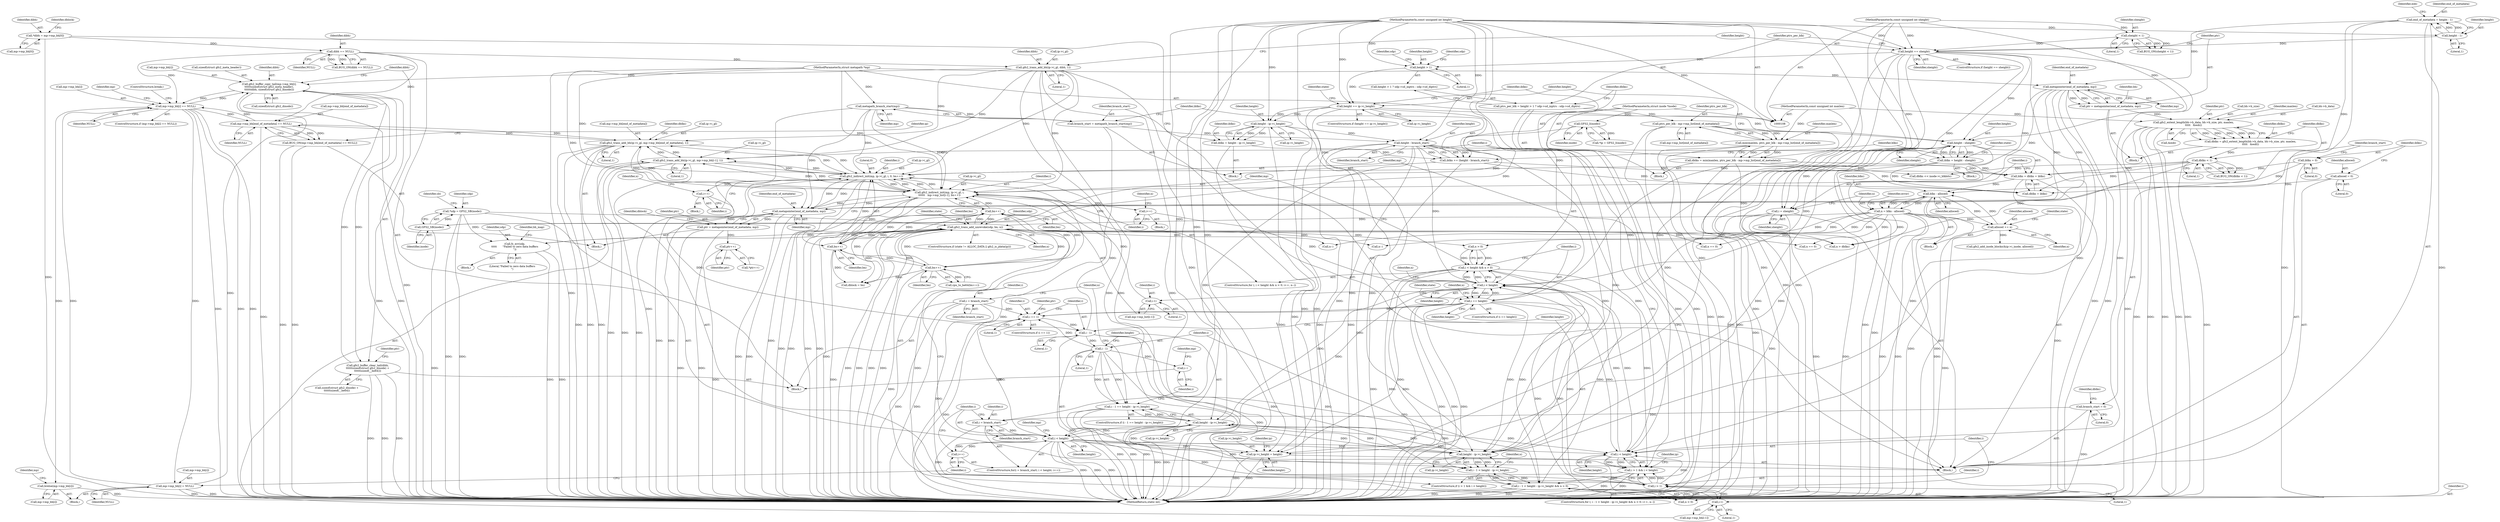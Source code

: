 digraph "0_linux_64dd153c83743af81f20924c6343652d731eeecb@API" {
"1000402" [label="(Call,gfs2_buffer_copy_tail(mp->mp_bh[i],\n\t\t\t\t\t\tsizeof(struct gfs2_meta_header),\n\t\t\t\t\t\tdibh, sizeof(struct gfs2_dinode)))"];
"1000466" [label="(Call,mp->mp_bh[i] = NULL)"];
"1000452" [label="(Call,mp->mp_bh[i] == NULL)"];
"1000402" [label="(Call,gfs2_buffer_copy_tail(mp->mp_bh[i],\n\t\t\t\t\t\tsizeof(struct gfs2_meta_header),\n\t\t\t\t\t\tdibh, sizeof(struct gfs2_dinode)))"];
"1000191" [label="(Call,gfs2_trans_add_bh(ip->i_gl, dibh, 1))"];
"1000188" [label="(Call,dibh == NULL)"];
"1000134" [label="(Call,*dibh = mp->mp_bh[0])"];
"1000413" [label="(Call,gfs2_buffer_clear_tail(dibh,\n\t\t\t\t\t\tsizeof(struct gfs2_dinode) +\n\t\t\t\t\t\tsizeof(__be64)))"];
"1000548" [label="(Call,mp->mp_bh[end_of_metadata] == NULL)"];
"1000555" [label="(Call,gfs2_trans_add_bh(ip->i_gl, mp->mp_bh[end_of_metadata], 1))"];
"1000490" [label="(Call,gfs2_trans_add_bh(ip->i_gl, mp->mp_bh[i-1], 1))"];
"1000380" [label="(Call,gfs2_indirect_init(mp, ip->i_gl, i, 0, bn++))"];
"1000289" [label="(Call,metapath_branch_start(mp))"];
"1000112" [label="(MethodParameterIn,struct metapath *mp)"];
"1000515" [label="(Call,gfs2_indirect_init(mp, ip->i_gl, i,\n\t\t\t\t\t\t   mp->mp_list[i-1], bn++))"];
"1000205" [label="(Call,metapointer(end_of_metadata, mp))"];
"1000167" [label="(Call,end_of_metadata = height - 1)"];
"1000169" [label="(Call,height - 1)"];
"1000114" [label="(MethodParameterIn,const unsigned int height)"];
"1000570" [label="(Call,metapointer(end_of_metadata, mp))"];
"1000525" [label="(Call,i-1)"];
"1000504" [label="(Call,i < height)"];
"1000487" [label="(Call,i < height)"];
"1000484" [label="(Call,i > 1)"];
"1000391" [label="(Call,i - 1)"];
"1000364" [label="(Call,i - 1)"];
"1000376" [label="(Call,i++)"];
"1000343" [label="(Call,i == 1)"];
"1000473" [label="(Call,i = branch_start)"];
"1000445" [label="(Call,i < height)"];
"1000442" [label="(Call,i = branch_start)"];
"1000158" [label="(Call,branch_start = 0)"];
"1000293" [label="(Call,height - branch_start)"];
"1000282" [label="(Call,height - ip->i_height)"];
"1000261" [label="(Call,height == ip->i_height)"];
"1000240" [label="(Call,height > 1)"];
"1000198" [label="(Call,height == sheight)"];
"1000184" [label="(Call,sheight < 1)"];
"1000113" [label="(MethodParameterIn,const unsigned int sheight)"];
"1000287" [label="(Call,branch_start = metapath_branch_start(mp))"];
"1000448" [label="(Call,i++)"];
"1000394" [label="(Call,height - ip->i_height)"];
"1000367" [label="(Call,height - ip->i_height)"];
"1000531" [label="(Call,i == height)"];
"1000269" [label="(Call,height - sheight)"];
"1000301" [label="(Call,i = sheight)"];
"1000498" [label="(Call,i-1)"];
"1000511" [label="(Call,i++)"];
"1000528" [label="(Call,bn++)"];
"1000334" [label="(Call,gfs2_trans_add_unrevoke(sdp, bn, n))"];
"1000602" [label="(Call,fs_err(sdp,\n\t\t\t\t\t       \"Failed to zero data buffers\n\"))"];
"1000123" [label="(Call,*sdp = GFS2_SB(inode))"];
"1000125" [label="(Call,GFS2_SB(inode))"];
"1000120" [label="(Call,GFS2_I(inode))"];
"1000109" [label="(MethodParameterIn,struct inode *inode)"];
"1000387" [label="(Call,bn++)"];
"1000586" [label="(Call,bn++)"];
"1000307" [label="(Call,n = blks - alloced)"];
"1000309" [label="(Call,blks - alloced)"];
"1000296" [label="(Call,blks = dblks + iblks)"];
"1000229" [label="(Call,dblks < 1)"];
"1000215" [label="(Call,dblks = gfs2_extent_length(bh->b_data, bh->b_size, ptr, maxlen,\n\t\t\t\t\t   &eob))"];
"1000217" [label="(Call,gfs2_extent_length(bh->b_data, bh->b_size, ptr, maxlen,\n\t\t\t\t\t   &eob))"];
"1000203" [label="(Call,ptr = metapointer(end_of_metadata, mp))"];
"1000115" [label="(MethodParameterIn,const unsigned int maxlen)"];
"1000249" [label="(Call,dblks = min(maxlen, ptrs_per_blk - mp->mp_list[end_of_metadata]))"];
"1000251" [label="(Call,min(maxlen, ptrs_per_blk - mp->mp_list[end_of_metadata]))"];
"1000253" [label="(Call,ptrs_per_blk - mp->mp_list[end_of_metadata])"];
"1000237" [label="(Call,ptrs_per_blk = height > 1 ? sdp->sd_inptrs : sdp->sd_diptrs)"];
"1000291" [label="(Call,iblks += (height - branch_start))"];
"1000280" [label="(Call,iblks = height - ip->i_height)"];
"1000267" [label="(Call,iblks = height - sheight)"];
"1000154" [label="(Call,iblks = 0)"];
"1000150" [label="(Call,alloced = 0)"];
"1000324" [label="(Call,alloced += n)"];
"1000460" [label="(Call,brelse(mp->mp_bh[i]))"];
"1000547" [label="(Call,BUG_ON(mp->mp_bh[end_of_metadata] == NULL))"];
"1000363" [label="(Call,i - 1 < height - ip->i_height)"];
"1000362" [label="(Call,i - 1 < height - ip->i_height && n > 0)"];
"1000503" [label="(Call,i < height && n > 0)"];
"1000483" [label="(Call,i > 1 && i < height)"];
"1000390" [label="(Call,i - 1 == height - ip->i_height)"];
"1000400" [label="(Call,i--)"];
"1000568" [label="(Call,ptr = metapointer(end_of_metadata, mp))"];
"1000583" [label="(Call,ptr++)"];
"1000614" [label="(Call,ip->i_height = height)"];
"1000241" [label="(Identifier,height)"];
"1000112" [label="(MethodParameterIn,struct metapath *mp)"];
"1000231" [label="(Literal,1)"];
"1000254" [label="(Identifier,ptrs_per_blk)"];
"1000498" [label="(Call,i-1)"];
"1000269" [label="(Call,height - sheight)"];
"1000229" [label="(Call,dblks < 1)"];
"1000603" [label="(Identifier,sdp)"];
"1000568" [label="(Call,ptr = metapointer(end_of_metadata, mp))"];
"1000585" [label="(Call,cpu_to_be64(bn++))"];
"1000482" [label="(ControlStructure,if (i > 1 && i < height))"];
"1000494" [label="(Call,mp->mp_bh[i-1])"];
"1000170" [label="(Identifier,height)"];
"1000114" [label="(MethodParameterIn,const unsigned int height)"];
"1000200" [label="(Identifier,sheight)"];
"1000452" [label="(Call,mp->mp_bh[i] == NULL)"];
"1000284" [label="(Call,ip->i_height)"];
"1000500" [label="(Literal,1)"];
"1000554" [label="(Identifier,NULL)"];
"1000152" [label="(Literal,0)"];
"1000118" [label="(Call,*ip = GFS2_I(inode))"];
"1000266" [label="(Block,)"];
"1000207" [label="(Identifier,mp)"];
"1000573" [label="(Call,dblock = bn)"];
"1000249" [label="(Call,dblks = min(maxlen, ptrs_per_blk - mp->mp_list[end_of_metadata]))"];
"1000442" [label="(Call,i = branch_start)"];
"1000547" [label="(Call,BUG_ON(mp->mp_bh[end_of_metadata] == NULL))"];
"1000484" [label="(Call,i > 1)"];
"1000489" [label="(Identifier,height)"];
"1000262" [label="(Identifier,height)"];
"1000225" [label="(Identifier,maxlen)"];
"1000344" [label="(Identifier,i)"];
"1000348" [label="(Identifier,ptr)"];
"1000544" [label="(Call,n > dblks)"];
"1000283" [label="(Identifier,height)"];
"1000491" [label="(Call,ip->i_gl)"];
"1000602" [label="(Call,fs_err(sdp,\n\t\t\t\t\t       \"Failed to zero data buffers\n\"))"];
"1000486" [label="(Literal,1)"];
"1000521" [label="(Call,mp->mp_list[i-1])"];
"1000614" [label="(Call,ip->i_height = height)"];
"1000487" [label="(Call,i < height)"];
"1000507" [label="(Call,n > 0)"];
"1000171" [label="(Literal,1)"];
"1000463" [label="(Identifier,mp)"];
"1000499" [label="(Identifier,i)"];
"1000278" [label="(Identifier,state)"];
"1000413" [label="(Call,gfs2_buffer_clear_tail(dibh,\n\t\t\t\t\t\tsizeof(struct gfs2_dinode) +\n\t\t\t\t\t\tsizeof(__be64)))"];
"1000199" [label="(Identifier,height)"];
"1000129" [label="(Identifier,sb)"];
"1000289" [label="(Call,metapath_branch_start(mp))"];
"1000618" [label="(Identifier,height)"];
"1000516" [label="(Identifier,mp)"];
"1000188" [label="(Call,dibh == NULL)"];
"1000455" [label="(Identifier,mp)"];
"1000410" [label="(Identifier,dibh)"];
"1000123" [label="(Call,*sdp = GFS2_SB(inode))"];
"1000305" [label="(Block,)"];
"1000472" [label="(Identifier,NULL)"];
"1000134" [label="(Call,*dibh = mp->mp_bh[0])"];
"1000228" [label="(Call,BUG_ON(dblks < 1))"];
"1000337" [label="(Identifier,n)"];
"1000309" [label="(Call,blks - alloced)"];
"1000478" [label="(Identifier,n)"];
"1000604" [label="(Literal,\"Failed to zero data buffers\n\")"];
"1000124" [label="(Identifier,sdp)"];
"1000120" [label="(Call,GFS2_I(inode))"];
"1000583" [label="(Call,ptr++)"];
"1000530" [label="(ControlStructure,if (i == height))"];
"1000271" [label="(Identifier,sheight)"];
"1000311" [label="(Identifier,alloced)"];
"1000381" [label="(Identifier,mp)"];
"1000343" [label="(Call,i == 1)"];
"1000292" [label="(Identifier,iblks)"];
"1000377" [label="(Identifier,i)"];
"1000445" [label="(Call,i < height)"];
"1000394" [label="(Call,height - ip->i_height)"];
"1000242" [label="(Literal,1)"];
"1000230" [label="(Identifier,dblks)"];
"1000450" [label="(Block,)"];
"1000505" [label="(Identifier,i)"];
"1000280" [label="(Call,iblks = height - ip->i_height)"];
"1000195" [label="(Identifier,dibh)"];
"1000403" [label="(Call,mp->mp_bh[i])"];
"1000116" [label="(Block,)"];
"1000310" [label="(Identifier,blks)"];
"1000393" [label="(Literal,1)"];
"1000474" [label="(Identifier,i)"];
"1000144" [label="(Identifier,dblock)"];
"1000529" [label="(Identifier,bn)"];
"1000446" [label="(Identifier,i)"];
"1000501" [label="(Literal,1)"];
"1000125" [label="(Call,GFS2_SB(inode))"];
"1000508" [label="(Identifier,n)"];
"1000303" [label="(Identifier,sheight)"];
"1000325" [label="(Identifier,alloced)"];
"1000451" [label="(ControlStructure,if (mp->mp_bh[i] == NULL))"];
"1000205" [label="(Call,metapointer(end_of_metadata, mp))"];
"1000313" [label="(Identifier,error)"];
"1000466" [label="(Call,mp->mp_bh[i] = NULL)"];
"1000203" [label="(Call,ptr = metapointer(end_of_metadata, mp))"];
"1000335" [label="(Identifier,sdp)"];
"1000226" [label="(Call,&eob)"];
"1000287" [label="(Call,branch_start = metapath_branch_start(mp))"];
"1000244" [label="(Identifier,sdp)"];
"1000555" [label="(Call,gfs2_trans_add_bh(ip->i_gl, mp->mp_bh[end_of_metadata], 1))"];
"1000190" [label="(Identifier,NULL)"];
"1000459" [label="(ControlStructure,break;)"];
"1000334" [label="(Call,gfs2_trans_add_unrevoke(sdp, bn, n))"];
"1000261" [label="(Call,height == ip->i_height)"];
"1000469" [label="(Identifier,mp)"];
"1000473" [label="(Call,i = branch_start)"];
"1000533" [label="(Identifier,height)"];
"1000490" [label="(Call,gfs2_trans_add_bh(ip->i_gl, mp->mp_bh[i-1], 1))"];
"1000302" [label="(Identifier,i)"];
"1000538" [label="(Call,n == 0)"];
"1000606" [label="(Identifier,bh_map)"];
"1000644" [label="(Call,dblks << inode->i_blkbits)"];
"1000308" [label="(Identifier,n)"];
"1000216" [label="(Identifier,dblks)"];
"1000475" [label="(Identifier,branch_start)"];
"1000247" [label="(Identifier,sdp)"];
"1000526" [label="(Identifier,i)"];
"1000184" [label="(Call,sheight < 1)"];
"1000291" [label="(Call,iblks += (height - branch_start))"];
"1000367" [label="(Call,height - ip->i_height)"];
"1000175" [label="(Identifier,eob)"];
"1000238" [label="(Identifier,ptrs_per_blk)"];
"1000535" [label="(Identifier,state)"];
"1000250" [label="(Identifier,dblks)"];
"1000376" [label="(Call,i++)"];
"1000504" [label="(Call,i < height)"];
"1000460" [label="(Call,brelse(mp->mp_bh[i]))"];
"1000582" [label="(Call,*ptr++)"];
"1000268" [label="(Identifier,iblks)"];
"1000532" [label="(Identifier,i)"];
"1000191" [label="(Call,gfs2_trans_add_bh(ip->i_gl, dibh, 1))"];
"1000301" [label="(Call,i = sheight)"];
"1000392" [label="(Identifier,i)"];
"1000441" [label="(ControlStructure,for(i = branch_start; i < height; i++))"];
"1000260" [label="(ControlStructure,if (height == ip->i_height))"];
"1000273" [label="(Identifier,state)"];
"1000389" [label="(ControlStructure,if (i - 1 == height - ip->i_height))"];
"1000345" [label="(Literal,1)"];
"1000288" [label="(Identifier,branch_start)"];
"1000380" [label="(Call,gfs2_indirect_init(mp, ip->i_gl, i, 0, bn++))"];
"1000395" [label="(Identifier,height)"];
"1000183" [label="(Call,BUG_ON(sheight < 1))"];
"1000601" [label="(Block,)"];
"1000251" [label="(Call,min(maxlen, ptrs_per_blk - mp->mp_list[end_of_metadata]))"];
"1000414" [label="(Identifier,dibh)"];
"1000307" [label="(Call,n = blks - alloced)"];
"1000126" [label="(Identifier,inode)"];
"1000587" [label="(Identifier,bn)"];
"1000324" [label="(Call,alloced += n)"];
"1000270" [label="(Identifier,height)"];
"1000375" [label="(Block,)"];
"1000192" [label="(Call,ip->i_gl)"];
"1000615" [label="(Call,ip->i_height)"];
"1000363" [label="(Call,i - 1 < height - ip->i_height)"];
"1000458" [label="(Identifier,NULL)"];
"1000444" [label="(Identifier,branch_start)"];
"1000385" [label="(Identifier,i)"];
"1000520" [label="(Identifier,i)"];
"1000158" [label="(Call,branch_start = 0)"];
"1000569" [label="(Identifier,ptr)"];
"1000198" [label="(Call,height == sheight)"];
"1000622" [label="(Identifier,ip)"];
"1000364" [label="(Call,i - 1)"];
"1000154" [label="(Call,iblks = 0)"];
"1000186" [label="(Literal,1)"];
"1000109" [label="(MethodParameterIn,struct inode *inode)"];
"1000400" [label="(Call,i--)"];
"1000512" [label="(Identifier,i)"];
"1000379" [label="(Identifier,n)"];
"1000566" [label="(Identifier,dblks)"];
"1000366" [label="(Literal,1)"];
"1000215" [label="(Call,dblks = gfs2_extent_length(bh->b_data, bh->b_size, ptr, maxlen,\n\t\t\t\t\t   &eob))"];
"1000330" [label="(Identifier,state)"];
"1000362" [label="(Call,i - 1 < height - ip->i_height && n > 0)"];
"1000411" [label="(Call,sizeof(struct gfs2_dinode))"];
"1000326" [label="(Identifier,n)"];
"1000267" [label="(Call,iblks = height - sheight)"];
"1000453" [label="(Call,mp->mp_bh[i])"];
"1000368" [label="(Identifier,height)"];
"1000339" [label="(Identifier,state)"];
"1000391" [label="(Call,i - 1)"];
"1000492" [label="(Identifier,ip)"];
"1000167" [label="(Call,end_of_metadata = height - 1)"];
"1000511" [label="(Call,i++)"];
"1000121" [label="(Identifier,inode)"];
"1000549" [label="(Call,mp->mp_bh[end_of_metadata])"];
"1000548" [label="(Call,mp->mp_bh[end_of_metadata] == NULL)"];
"1000217" [label="(Call,gfs2_extent_length(bh->b_data, bh->b_size, ptr, maxlen,\n\t\t\t\t\t   &eob))"];
"1000295" [label="(Identifier,branch_start)"];
"1000185" [label="(Identifier,sheight)"];
"1000539" [label="(Identifier,n)"];
"1000619" [label="(Call,gfs2_add_inode_blocks(&ip->i_inode, alloced))"];
"1000556" [label="(Call,ip->i_gl)"];
"1000155" [label="(Identifier,iblks)"];
"1000204" [label="(Identifier,ptr)"];
"1000135" [label="(Identifier,dibh)"];
"1000201" [label="(Block,)"];
"1000239" [label="(Call,height > 1 ? sdp->sd_inptrs : sdp->sd_diptrs)"];
"1000382" [label="(Call,ip->i_gl)"];
"1000189" [label="(Identifier,dibh)"];
"1000399" [label="(Block,)"];
"1000168" [label="(Identifier,end_of_metadata)"];
"1000390" [label="(Call,i - 1 == height - ip->i_height)"];
"1000297" [label="(Identifier,blks)"];
"1000298" [label="(Call,dblks + iblks)"];
"1000572" [label="(Identifier,mp)"];
"1000290" [label="(Identifier,mp)"];
"1000653" [label="(MethodReturn,static int)"];
"1000531" [label="(Call,i == height)"];
"1000197" [label="(ControlStructure,if (height == sheight))"];
"1000281" [label="(Identifier,iblks)"];
"1000276" [label="(Block,)"];
"1000401" [label="(Identifier,i)"];
"1000373" [label="(Identifier,n)"];
"1000586" [label="(Call,bn++)"];
"1000169" [label="(Call,height - 1)"];
"1000525" [label="(Call,i-1)"];
"1000559" [label="(Call,mp->mp_bh[end_of_metadata])"];
"1000113" [label="(MethodParameterIn,const unsigned int sheight)"];
"1000296" [label="(Call,blks = dblks + iblks)"];
"1000237" [label="(Call,ptrs_per_blk = height > 1 ? sdp->sd_inptrs : sdp->sd_diptrs)"];
"1000513" [label="(Call,n--)"];
"1000415" [label="(Call,sizeof(struct gfs2_dinode) +\n\t\t\t\t\t\tsizeof(__be64))"];
"1000263" [label="(Call,ip->i_height)"];
"1000388" [label="(Identifier,bn)"];
"1000485" [label="(Identifier,i)"];
"1000570" [label="(Call,metapointer(end_of_metadata, mp))"];
"1000293" [label="(Call,height - branch_start)"];
"1000218" [label="(Call,bh->b_data)"];
"1000448" [label="(Call,i++)"];
"1000571" [label="(Identifier,end_of_metadata)"];
"1000206" [label="(Identifier,end_of_metadata)"];
"1000160" [label="(Literal,0)"];
"1000187" [label="(Call,BUG_ON(dibh == NULL))"];
"1000387" [label="(Call,bn++)"];
"1000488" [label="(Identifier,i)"];
"1000327" [label="(ControlStructure,if (state != ALLOC_DATA || gfs2_is_jdata(ip)))"];
"1000365" [label="(Identifier,i)"];
"1000527" [label="(Literal,1)"];
"1000336" [label="(Identifier,bn)"];
"1000386" [label="(Literal,0)"];
"1000514" [label="(Identifier,n)"];
"1000502" [label="(ControlStructure,for (; i < height && n > 0; i++, n--))"];
"1000361" [label="(ControlStructure,for (; i - 1 < height - ip->i_height && n > 0; i++, n--))"];
"1000408" [label="(Call,sizeof(struct gfs2_meta_header))"];
"1000564" [label="(Literal,1)"];
"1000517" [label="(Call,ip->i_gl)"];
"1000224" [label="(Identifier,ptr)"];
"1000221" [label="(Call,bh->b_size)"];
"1000294" [label="(Identifier,height)"];
"1000209" [label="(Identifier,bh)"];
"1000461" [label="(Call,mp->mp_bh[i])"];
"1000447" [label="(Identifier,height)"];
"1000342" [label="(ControlStructure,if (i == 1))"];
"1000151" [label="(Identifier,alloced)"];
"1000369" [label="(Call,ip->i_height)"];
"1000557" [label="(Identifier,ip)"];
"1000150" [label="(Call,alloced = 0)"];
"1000136" [label="(Call,mp->mp_bh[0])"];
"1000253" [label="(Call,ptrs_per_blk - mp->mp_list[end_of_metadata])"];
"1000584" [label="(Identifier,ptr)"];
"1000372" [label="(Call,n > 0)"];
"1000503" [label="(Call,i < height && n > 0)"];
"1000506" [label="(Identifier,height)"];
"1000236" [label="(Block,)"];
"1000477" [label="(Call,n == 0)"];
"1000115" [label="(MethodParameterIn,const unsigned int maxlen)"];
"1000240" [label="(Call,height > 1)"];
"1000396" [label="(Call,ip->i_height)"];
"1000449" [label="(Identifier,i)"];
"1000510" [label="(Block,)"];
"1000467" [label="(Call,mp->mp_bh[i])"];
"1000340" [label="(Block,)"];
"1000402" [label="(Call,gfs2_buffer_copy_tail(mp->mp_bh[i],\n\t\t\t\t\t\tsizeof(struct gfs2_meta_header),\n\t\t\t\t\t\tdibh, sizeof(struct gfs2_dinode)))"];
"1000483" [label="(Call,i > 1 && i < height)"];
"1000574" [label="(Identifier,dblock)"];
"1000252" [label="(Identifier,maxlen)"];
"1000282" [label="(Call,height - ip->i_height)"];
"1000156" [label="(Literal,0)"];
"1000515" [label="(Call,gfs2_indirect_init(mp, ip->i_gl, i,\n\t\t\t\t\t\t   mp->mp_list[i-1], bn++))"];
"1000196" [label="(Literal,1)"];
"1000421" [label="(Identifier,ptr)"];
"1000528" [label="(Call,bn++)"];
"1000378" [label="(Call,n--)"];
"1000405" [label="(Identifier,mp)"];
"1000159" [label="(Identifier,branch_start)"];
"1000255" [label="(Call,mp->mp_list[end_of_metadata])"];
"1000443" [label="(Identifier,i)"];
"1000163" [label="(Identifier,dblks)"];
"1000402" -> "1000399"  [label="AST: "];
"1000402" -> "1000411"  [label="CFG: "];
"1000403" -> "1000402"  [label="AST: "];
"1000408" -> "1000402"  [label="AST: "];
"1000410" -> "1000402"  [label="AST: "];
"1000411" -> "1000402"  [label="AST: "];
"1000414" -> "1000402"  [label="CFG: "];
"1000402" -> "1000653"  [label="DDG: "];
"1000402" -> "1000653"  [label="DDG: "];
"1000466" -> "1000402"  [label="DDG: "];
"1000452" -> "1000402"  [label="DDG: "];
"1000191" -> "1000402"  [label="DDG: "];
"1000413" -> "1000402"  [label="DDG: "];
"1000402" -> "1000413"  [label="DDG: "];
"1000402" -> "1000452"  [label="DDG: "];
"1000466" -> "1000450"  [label="AST: "];
"1000466" -> "1000472"  [label="CFG: "];
"1000467" -> "1000466"  [label="AST: "];
"1000472" -> "1000466"  [label="AST: "];
"1000449" -> "1000466"  [label="CFG: "];
"1000466" -> "1000653"  [label="DDG: "];
"1000466" -> "1000653"  [label="DDG: "];
"1000466" -> "1000452"  [label="DDG: "];
"1000452" -> "1000466"  [label="DDG: "];
"1000452" -> "1000451"  [label="AST: "];
"1000452" -> "1000458"  [label="CFG: "];
"1000453" -> "1000452"  [label="AST: "];
"1000458" -> "1000452"  [label="AST: "];
"1000459" -> "1000452"  [label="CFG: "];
"1000463" -> "1000452"  [label="CFG: "];
"1000452" -> "1000653"  [label="DDG: "];
"1000452" -> "1000653"  [label="DDG: "];
"1000452" -> "1000653"  [label="DDG: "];
"1000548" -> "1000452"  [label="DDG: "];
"1000188" -> "1000452"  [label="DDG: "];
"1000452" -> "1000460"  [label="DDG: "];
"1000452" -> "1000548"  [label="DDG: "];
"1000191" -> "1000116"  [label="AST: "];
"1000191" -> "1000196"  [label="CFG: "];
"1000192" -> "1000191"  [label="AST: "];
"1000195" -> "1000191"  [label="AST: "];
"1000196" -> "1000191"  [label="AST: "];
"1000199" -> "1000191"  [label="CFG: "];
"1000191" -> "1000653"  [label="DDG: "];
"1000191" -> "1000653"  [label="DDG: "];
"1000191" -> "1000653"  [label="DDG: "];
"1000188" -> "1000191"  [label="DDG: "];
"1000191" -> "1000380"  [label="DDG: "];
"1000191" -> "1000490"  [label="DDG: "];
"1000191" -> "1000515"  [label="DDG: "];
"1000191" -> "1000555"  [label="DDG: "];
"1000188" -> "1000187"  [label="AST: "];
"1000188" -> "1000190"  [label="CFG: "];
"1000189" -> "1000188"  [label="AST: "];
"1000190" -> "1000188"  [label="AST: "];
"1000187" -> "1000188"  [label="CFG: "];
"1000188" -> "1000653"  [label="DDG: "];
"1000188" -> "1000187"  [label="DDG: "];
"1000188" -> "1000187"  [label="DDG: "];
"1000134" -> "1000188"  [label="DDG: "];
"1000188" -> "1000548"  [label="DDG: "];
"1000134" -> "1000116"  [label="AST: "];
"1000134" -> "1000136"  [label="CFG: "];
"1000135" -> "1000134"  [label="AST: "];
"1000136" -> "1000134"  [label="AST: "];
"1000144" -> "1000134"  [label="CFG: "];
"1000134" -> "1000653"  [label="DDG: "];
"1000413" -> "1000399"  [label="AST: "];
"1000413" -> "1000415"  [label="CFG: "];
"1000414" -> "1000413"  [label="AST: "];
"1000415" -> "1000413"  [label="AST: "];
"1000421" -> "1000413"  [label="CFG: "];
"1000413" -> "1000653"  [label="DDG: "];
"1000413" -> "1000653"  [label="DDG: "];
"1000413" -> "1000653"  [label="DDG: "];
"1000548" -> "1000547"  [label="AST: "];
"1000548" -> "1000554"  [label="CFG: "];
"1000549" -> "1000548"  [label="AST: "];
"1000554" -> "1000548"  [label="AST: "];
"1000547" -> "1000548"  [label="CFG: "];
"1000548" -> "1000653"  [label="DDG: "];
"1000548" -> "1000547"  [label="DDG: "];
"1000548" -> "1000547"  [label="DDG: "];
"1000555" -> "1000548"  [label="DDG: "];
"1000548" -> "1000555"  [label="DDG: "];
"1000555" -> "1000340"  [label="AST: "];
"1000555" -> "1000564"  [label="CFG: "];
"1000556" -> "1000555"  [label="AST: "];
"1000559" -> "1000555"  [label="AST: "];
"1000564" -> "1000555"  [label="AST: "];
"1000566" -> "1000555"  [label="CFG: "];
"1000555" -> "1000653"  [label="DDG: "];
"1000555" -> "1000653"  [label="DDG: "];
"1000555" -> "1000653"  [label="DDG: "];
"1000555" -> "1000380"  [label="DDG: "];
"1000555" -> "1000490"  [label="DDG: "];
"1000555" -> "1000515"  [label="DDG: "];
"1000490" -> "1000555"  [label="DDG: "];
"1000380" -> "1000555"  [label="DDG: "];
"1000515" -> "1000555"  [label="DDG: "];
"1000490" -> "1000482"  [label="AST: "];
"1000490" -> "1000501"  [label="CFG: "];
"1000491" -> "1000490"  [label="AST: "];
"1000494" -> "1000490"  [label="AST: "];
"1000501" -> "1000490"  [label="AST: "];
"1000505" -> "1000490"  [label="CFG: "];
"1000490" -> "1000653"  [label="DDG: "];
"1000490" -> "1000653"  [label="DDG: "];
"1000490" -> "1000653"  [label="DDG: "];
"1000490" -> "1000380"  [label="DDG: "];
"1000380" -> "1000490"  [label="DDG: "];
"1000515" -> "1000490"  [label="DDG: "];
"1000490" -> "1000515"  [label="DDG: "];
"1000380" -> "1000361"  [label="AST: "];
"1000380" -> "1000387"  [label="CFG: "];
"1000381" -> "1000380"  [label="AST: "];
"1000382" -> "1000380"  [label="AST: "];
"1000385" -> "1000380"  [label="AST: "];
"1000386" -> "1000380"  [label="AST: "];
"1000387" -> "1000380"  [label="AST: "];
"1000377" -> "1000380"  [label="CFG: "];
"1000380" -> "1000653"  [label="DDG: "];
"1000380" -> "1000653"  [label="DDG: "];
"1000380" -> "1000653"  [label="DDG: "];
"1000380" -> "1000376"  [label="DDG: "];
"1000289" -> "1000380"  [label="DDG: "];
"1000515" -> "1000380"  [label="DDG: "];
"1000515" -> "1000380"  [label="DDG: "];
"1000205" -> "1000380"  [label="DDG: "];
"1000570" -> "1000380"  [label="DDG: "];
"1000112" -> "1000380"  [label="DDG: "];
"1000364" -> "1000380"  [label="DDG: "];
"1000387" -> "1000380"  [label="DDG: "];
"1000380" -> "1000515"  [label="DDG: "];
"1000380" -> "1000515"  [label="DDG: "];
"1000380" -> "1000570"  [label="DDG: "];
"1000289" -> "1000287"  [label="AST: "];
"1000289" -> "1000290"  [label="CFG: "];
"1000290" -> "1000289"  [label="AST: "];
"1000287" -> "1000289"  [label="CFG: "];
"1000289" -> "1000653"  [label="DDG: "];
"1000289" -> "1000287"  [label="DDG: "];
"1000112" -> "1000289"  [label="DDG: "];
"1000289" -> "1000515"  [label="DDG: "];
"1000289" -> "1000570"  [label="DDG: "];
"1000112" -> "1000108"  [label="AST: "];
"1000112" -> "1000653"  [label="DDG: "];
"1000112" -> "1000205"  [label="DDG: "];
"1000112" -> "1000515"  [label="DDG: "];
"1000112" -> "1000570"  [label="DDG: "];
"1000515" -> "1000502"  [label="AST: "];
"1000515" -> "1000528"  [label="CFG: "];
"1000516" -> "1000515"  [label="AST: "];
"1000517" -> "1000515"  [label="AST: "];
"1000520" -> "1000515"  [label="AST: "];
"1000521" -> "1000515"  [label="AST: "];
"1000528" -> "1000515"  [label="AST: "];
"1000512" -> "1000515"  [label="CFG: "];
"1000515" -> "1000653"  [label="DDG: "];
"1000515" -> "1000653"  [label="DDG: "];
"1000515" -> "1000653"  [label="DDG: "];
"1000515" -> "1000653"  [label="DDG: "];
"1000515" -> "1000511"  [label="DDG: "];
"1000205" -> "1000515"  [label="DDG: "];
"1000570" -> "1000515"  [label="DDG: "];
"1000525" -> "1000515"  [label="DDG: "];
"1000528" -> "1000515"  [label="DDG: "];
"1000515" -> "1000570"  [label="DDG: "];
"1000205" -> "1000203"  [label="AST: "];
"1000205" -> "1000207"  [label="CFG: "];
"1000206" -> "1000205"  [label="AST: "];
"1000207" -> "1000205"  [label="AST: "];
"1000203" -> "1000205"  [label="CFG: "];
"1000205" -> "1000653"  [label="DDG: "];
"1000205" -> "1000653"  [label="DDG: "];
"1000205" -> "1000203"  [label="DDG: "];
"1000205" -> "1000203"  [label="DDG: "];
"1000167" -> "1000205"  [label="DDG: "];
"1000205" -> "1000570"  [label="DDG: "];
"1000205" -> "1000570"  [label="DDG: "];
"1000167" -> "1000116"  [label="AST: "];
"1000167" -> "1000169"  [label="CFG: "];
"1000168" -> "1000167"  [label="AST: "];
"1000169" -> "1000167"  [label="AST: "];
"1000175" -> "1000167"  [label="CFG: "];
"1000167" -> "1000653"  [label="DDG: "];
"1000167" -> "1000653"  [label="DDG: "];
"1000169" -> "1000167"  [label="DDG: "];
"1000169" -> "1000167"  [label="DDG: "];
"1000167" -> "1000570"  [label="DDG: "];
"1000169" -> "1000171"  [label="CFG: "];
"1000170" -> "1000169"  [label="AST: "];
"1000171" -> "1000169"  [label="AST: "];
"1000114" -> "1000169"  [label="DDG: "];
"1000169" -> "1000198"  [label="DDG: "];
"1000114" -> "1000108"  [label="AST: "];
"1000114" -> "1000653"  [label="DDG: "];
"1000114" -> "1000198"  [label="DDG: "];
"1000114" -> "1000240"  [label="DDG: "];
"1000114" -> "1000261"  [label="DDG: "];
"1000114" -> "1000269"  [label="DDG: "];
"1000114" -> "1000282"  [label="DDG: "];
"1000114" -> "1000293"  [label="DDG: "];
"1000114" -> "1000367"  [label="DDG: "];
"1000114" -> "1000394"  [label="DDG: "];
"1000114" -> "1000445"  [label="DDG: "];
"1000114" -> "1000487"  [label="DDG: "];
"1000114" -> "1000504"  [label="DDG: "];
"1000114" -> "1000531"  [label="DDG: "];
"1000114" -> "1000614"  [label="DDG: "];
"1000570" -> "1000568"  [label="AST: "];
"1000570" -> "1000572"  [label="CFG: "];
"1000571" -> "1000570"  [label="AST: "];
"1000572" -> "1000570"  [label="AST: "];
"1000568" -> "1000570"  [label="CFG: "];
"1000570" -> "1000653"  [label="DDG: "];
"1000570" -> "1000653"  [label="DDG: "];
"1000570" -> "1000568"  [label="DDG: "];
"1000570" -> "1000568"  [label="DDG: "];
"1000525" -> "1000521"  [label="AST: "];
"1000525" -> "1000527"  [label="CFG: "];
"1000526" -> "1000525"  [label="AST: "];
"1000527" -> "1000525"  [label="AST: "];
"1000521" -> "1000525"  [label="CFG: "];
"1000504" -> "1000525"  [label="DDG: "];
"1000504" -> "1000503"  [label="AST: "];
"1000504" -> "1000506"  [label="CFG: "];
"1000505" -> "1000504"  [label="AST: "];
"1000506" -> "1000504"  [label="AST: "];
"1000508" -> "1000504"  [label="CFG: "];
"1000503" -> "1000504"  [label="CFG: "];
"1000504" -> "1000503"  [label="DDG: "];
"1000504" -> "1000503"  [label="DDG: "];
"1000487" -> "1000504"  [label="DDG: "];
"1000487" -> "1000504"  [label="DDG: "];
"1000498" -> "1000504"  [label="DDG: "];
"1000511" -> "1000504"  [label="DDG: "];
"1000484" -> "1000504"  [label="DDG: "];
"1000531" -> "1000504"  [label="DDG: "];
"1000445" -> "1000504"  [label="DDG: "];
"1000198" -> "1000504"  [label="DDG: "];
"1000269" -> "1000504"  [label="DDG: "];
"1000394" -> "1000504"  [label="DDG: "];
"1000293" -> "1000504"  [label="DDG: "];
"1000504" -> "1000531"  [label="DDG: "];
"1000504" -> "1000531"  [label="DDG: "];
"1000487" -> "1000483"  [label="AST: "];
"1000487" -> "1000489"  [label="CFG: "];
"1000488" -> "1000487"  [label="AST: "];
"1000489" -> "1000487"  [label="AST: "];
"1000483" -> "1000487"  [label="CFG: "];
"1000487" -> "1000483"  [label="DDG: "];
"1000487" -> "1000483"  [label="DDG: "];
"1000484" -> "1000487"  [label="DDG: "];
"1000531" -> "1000487"  [label="DDG: "];
"1000293" -> "1000487"  [label="DDG: "];
"1000445" -> "1000487"  [label="DDG: "];
"1000198" -> "1000487"  [label="DDG: "];
"1000269" -> "1000487"  [label="DDG: "];
"1000394" -> "1000487"  [label="DDG: "];
"1000487" -> "1000498"  [label="DDG: "];
"1000484" -> "1000483"  [label="AST: "];
"1000484" -> "1000486"  [label="CFG: "];
"1000485" -> "1000484"  [label="AST: "];
"1000486" -> "1000484"  [label="AST: "];
"1000488" -> "1000484"  [label="CFG: "];
"1000483" -> "1000484"  [label="CFG: "];
"1000484" -> "1000483"  [label="DDG: "];
"1000484" -> "1000483"  [label="DDG: "];
"1000391" -> "1000484"  [label="DDG: "];
"1000473" -> "1000484"  [label="DDG: "];
"1000445" -> "1000484"  [label="DDG: "];
"1000301" -> "1000484"  [label="DDG: "];
"1000531" -> "1000484"  [label="DDG: "];
"1000484" -> "1000498"  [label="DDG: "];
"1000391" -> "1000390"  [label="AST: "];
"1000391" -> "1000393"  [label="CFG: "];
"1000392" -> "1000391"  [label="AST: "];
"1000393" -> "1000391"  [label="AST: "];
"1000395" -> "1000391"  [label="CFG: "];
"1000391" -> "1000653"  [label="DDG: "];
"1000391" -> "1000343"  [label="DDG: "];
"1000391" -> "1000390"  [label="DDG: "];
"1000391" -> "1000390"  [label="DDG: "];
"1000364" -> "1000391"  [label="DDG: "];
"1000391" -> "1000400"  [label="DDG: "];
"1000364" -> "1000363"  [label="AST: "];
"1000364" -> "1000366"  [label="CFG: "];
"1000365" -> "1000364"  [label="AST: "];
"1000366" -> "1000364"  [label="AST: "];
"1000368" -> "1000364"  [label="CFG: "];
"1000364" -> "1000363"  [label="DDG: "];
"1000364" -> "1000363"  [label="DDG: "];
"1000376" -> "1000364"  [label="DDG: "];
"1000343" -> "1000364"  [label="DDG: "];
"1000376" -> "1000375"  [label="AST: "];
"1000376" -> "1000377"  [label="CFG: "];
"1000377" -> "1000376"  [label="AST: "];
"1000379" -> "1000376"  [label="CFG: "];
"1000343" -> "1000342"  [label="AST: "];
"1000343" -> "1000345"  [label="CFG: "];
"1000344" -> "1000343"  [label="AST: "];
"1000345" -> "1000343"  [label="AST: "];
"1000348" -> "1000343"  [label="CFG: "];
"1000365" -> "1000343"  [label="CFG: "];
"1000343" -> "1000653"  [label="DDG: "];
"1000473" -> "1000343"  [label="DDG: "];
"1000445" -> "1000343"  [label="DDG: "];
"1000301" -> "1000343"  [label="DDG: "];
"1000531" -> "1000343"  [label="DDG: "];
"1000473" -> "1000399"  [label="AST: "];
"1000473" -> "1000475"  [label="CFG: "];
"1000474" -> "1000473"  [label="AST: "];
"1000475" -> "1000473"  [label="AST: "];
"1000478" -> "1000473"  [label="CFG: "];
"1000473" -> "1000653"  [label="DDG: "];
"1000473" -> "1000653"  [label="DDG: "];
"1000445" -> "1000441"  [label="AST: "];
"1000445" -> "1000447"  [label="CFG: "];
"1000446" -> "1000445"  [label="AST: "];
"1000447" -> "1000445"  [label="AST: "];
"1000455" -> "1000445"  [label="CFG: "];
"1000474" -> "1000445"  [label="CFG: "];
"1000445" -> "1000653"  [label="DDG: "];
"1000445" -> "1000653"  [label="DDG: "];
"1000445" -> "1000653"  [label="DDG: "];
"1000445" -> "1000367"  [label="DDG: "];
"1000442" -> "1000445"  [label="DDG: "];
"1000448" -> "1000445"  [label="DDG: "];
"1000394" -> "1000445"  [label="DDG: "];
"1000445" -> "1000448"  [label="DDG: "];
"1000445" -> "1000483"  [label="DDG: "];
"1000445" -> "1000614"  [label="DDG: "];
"1000442" -> "1000441"  [label="AST: "];
"1000442" -> "1000444"  [label="CFG: "];
"1000443" -> "1000442"  [label="AST: "];
"1000444" -> "1000442"  [label="AST: "];
"1000446" -> "1000442"  [label="CFG: "];
"1000442" -> "1000653"  [label="DDG: "];
"1000158" -> "1000442"  [label="DDG: "];
"1000293" -> "1000442"  [label="DDG: "];
"1000158" -> "1000116"  [label="AST: "];
"1000158" -> "1000160"  [label="CFG: "];
"1000159" -> "1000158"  [label="AST: "];
"1000160" -> "1000158"  [label="AST: "];
"1000163" -> "1000158"  [label="CFG: "];
"1000158" -> "1000653"  [label="DDG: "];
"1000293" -> "1000291"  [label="AST: "];
"1000293" -> "1000295"  [label="CFG: "];
"1000294" -> "1000293"  [label="AST: "];
"1000295" -> "1000293"  [label="AST: "];
"1000291" -> "1000293"  [label="CFG: "];
"1000293" -> "1000653"  [label="DDG: "];
"1000293" -> "1000653"  [label="DDG: "];
"1000293" -> "1000291"  [label="DDG: "];
"1000293" -> "1000291"  [label="DDG: "];
"1000282" -> "1000293"  [label="DDG: "];
"1000287" -> "1000293"  [label="DDG: "];
"1000293" -> "1000367"  [label="DDG: "];
"1000293" -> "1000614"  [label="DDG: "];
"1000282" -> "1000280"  [label="AST: "];
"1000282" -> "1000284"  [label="CFG: "];
"1000283" -> "1000282"  [label="AST: "];
"1000284" -> "1000282"  [label="AST: "];
"1000280" -> "1000282"  [label="CFG: "];
"1000282" -> "1000653"  [label="DDG: "];
"1000282" -> "1000280"  [label="DDG: "];
"1000282" -> "1000280"  [label="DDG: "];
"1000261" -> "1000282"  [label="DDG: "];
"1000261" -> "1000282"  [label="DDG: "];
"1000282" -> "1000367"  [label="DDG: "];
"1000261" -> "1000260"  [label="AST: "];
"1000261" -> "1000263"  [label="CFG: "];
"1000262" -> "1000261"  [label="AST: "];
"1000263" -> "1000261"  [label="AST: "];
"1000268" -> "1000261"  [label="CFG: "];
"1000278" -> "1000261"  [label="CFG: "];
"1000261" -> "1000653"  [label="DDG: "];
"1000261" -> "1000653"  [label="DDG: "];
"1000240" -> "1000261"  [label="DDG: "];
"1000261" -> "1000269"  [label="DDG: "];
"1000261" -> "1000367"  [label="DDG: "];
"1000240" -> "1000239"  [label="AST: "];
"1000240" -> "1000242"  [label="CFG: "];
"1000241" -> "1000240"  [label="AST: "];
"1000242" -> "1000240"  [label="AST: "];
"1000244" -> "1000240"  [label="CFG: "];
"1000247" -> "1000240"  [label="CFG: "];
"1000198" -> "1000240"  [label="DDG: "];
"1000198" -> "1000197"  [label="AST: "];
"1000198" -> "1000200"  [label="CFG: "];
"1000199" -> "1000198"  [label="AST: "];
"1000200" -> "1000198"  [label="AST: "];
"1000204" -> "1000198"  [label="CFG: "];
"1000238" -> "1000198"  [label="CFG: "];
"1000198" -> "1000653"  [label="DDG: "];
"1000198" -> "1000653"  [label="DDG: "];
"1000184" -> "1000198"  [label="DDG: "];
"1000113" -> "1000198"  [label="DDG: "];
"1000198" -> "1000269"  [label="DDG: "];
"1000198" -> "1000301"  [label="DDG: "];
"1000198" -> "1000367"  [label="DDG: "];
"1000198" -> "1000614"  [label="DDG: "];
"1000184" -> "1000183"  [label="AST: "];
"1000184" -> "1000186"  [label="CFG: "];
"1000185" -> "1000184"  [label="AST: "];
"1000186" -> "1000184"  [label="AST: "];
"1000183" -> "1000184"  [label="CFG: "];
"1000184" -> "1000183"  [label="DDG: "];
"1000184" -> "1000183"  [label="DDG: "];
"1000113" -> "1000184"  [label="DDG: "];
"1000113" -> "1000108"  [label="AST: "];
"1000113" -> "1000653"  [label="DDG: "];
"1000113" -> "1000269"  [label="DDG: "];
"1000113" -> "1000301"  [label="DDG: "];
"1000287" -> "1000276"  [label="AST: "];
"1000288" -> "1000287"  [label="AST: "];
"1000292" -> "1000287"  [label="CFG: "];
"1000287" -> "1000653"  [label="DDG: "];
"1000448" -> "1000441"  [label="AST: "];
"1000448" -> "1000449"  [label="CFG: "];
"1000449" -> "1000448"  [label="AST: "];
"1000446" -> "1000448"  [label="CFG: "];
"1000394" -> "1000390"  [label="AST: "];
"1000394" -> "1000396"  [label="CFG: "];
"1000395" -> "1000394"  [label="AST: "];
"1000396" -> "1000394"  [label="AST: "];
"1000390" -> "1000394"  [label="CFG: "];
"1000394" -> "1000653"  [label="DDG: "];
"1000394" -> "1000653"  [label="DDG: "];
"1000394" -> "1000367"  [label="DDG: "];
"1000394" -> "1000367"  [label="DDG: "];
"1000394" -> "1000390"  [label="DDG: "];
"1000394" -> "1000390"  [label="DDG: "];
"1000367" -> "1000394"  [label="DDG: "];
"1000367" -> "1000394"  [label="DDG: "];
"1000394" -> "1000614"  [label="DDG: "];
"1000367" -> "1000363"  [label="AST: "];
"1000367" -> "1000369"  [label="CFG: "];
"1000368" -> "1000367"  [label="AST: "];
"1000369" -> "1000367"  [label="AST: "];
"1000363" -> "1000367"  [label="CFG: "];
"1000367" -> "1000363"  [label="DDG: "];
"1000367" -> "1000363"  [label="DDG: "];
"1000531" -> "1000367"  [label="DDG: "];
"1000269" -> "1000367"  [label="DDG: "];
"1000531" -> "1000530"  [label="AST: "];
"1000531" -> "1000533"  [label="CFG: "];
"1000532" -> "1000531"  [label="AST: "];
"1000533" -> "1000531"  [label="AST: "];
"1000535" -> "1000531"  [label="CFG: "];
"1000539" -> "1000531"  [label="CFG: "];
"1000531" -> "1000653"  [label="DDG: "];
"1000531" -> "1000653"  [label="DDG: "];
"1000531" -> "1000653"  [label="DDG: "];
"1000531" -> "1000614"  [label="DDG: "];
"1000269" -> "1000267"  [label="AST: "];
"1000269" -> "1000271"  [label="CFG: "];
"1000270" -> "1000269"  [label="AST: "];
"1000271" -> "1000269"  [label="AST: "];
"1000267" -> "1000269"  [label="CFG: "];
"1000269" -> "1000653"  [label="DDG: "];
"1000269" -> "1000267"  [label="DDG: "];
"1000269" -> "1000267"  [label="DDG: "];
"1000269" -> "1000301"  [label="DDG: "];
"1000269" -> "1000614"  [label="DDG: "];
"1000301" -> "1000116"  [label="AST: "];
"1000301" -> "1000303"  [label="CFG: "];
"1000302" -> "1000301"  [label="AST: "];
"1000303" -> "1000301"  [label="AST: "];
"1000308" -> "1000301"  [label="CFG: "];
"1000301" -> "1000653"  [label="DDG: "];
"1000301" -> "1000653"  [label="DDG: "];
"1000498" -> "1000494"  [label="AST: "];
"1000498" -> "1000500"  [label="CFG: "];
"1000499" -> "1000498"  [label="AST: "];
"1000500" -> "1000498"  [label="AST: "];
"1000494" -> "1000498"  [label="CFG: "];
"1000511" -> "1000510"  [label="AST: "];
"1000511" -> "1000512"  [label="CFG: "];
"1000512" -> "1000511"  [label="AST: "];
"1000514" -> "1000511"  [label="CFG: "];
"1000528" -> "1000529"  [label="CFG: "];
"1000529" -> "1000528"  [label="AST: "];
"1000528" -> "1000653"  [label="DDG: "];
"1000528" -> "1000334"  [label="DDG: "];
"1000528" -> "1000387"  [label="DDG: "];
"1000334" -> "1000528"  [label="DDG: "];
"1000387" -> "1000528"  [label="DDG: "];
"1000586" -> "1000528"  [label="DDG: "];
"1000528" -> "1000573"  [label="DDG: "];
"1000528" -> "1000586"  [label="DDG: "];
"1000334" -> "1000327"  [label="AST: "];
"1000334" -> "1000337"  [label="CFG: "];
"1000335" -> "1000334"  [label="AST: "];
"1000336" -> "1000334"  [label="AST: "];
"1000337" -> "1000334"  [label="AST: "];
"1000339" -> "1000334"  [label="CFG: "];
"1000334" -> "1000653"  [label="DDG: "];
"1000334" -> "1000653"  [label="DDG: "];
"1000334" -> "1000653"  [label="DDG: "];
"1000334" -> "1000653"  [label="DDG: "];
"1000602" -> "1000334"  [label="DDG: "];
"1000123" -> "1000334"  [label="DDG: "];
"1000387" -> "1000334"  [label="DDG: "];
"1000586" -> "1000334"  [label="DDG: "];
"1000307" -> "1000334"  [label="DDG: "];
"1000334" -> "1000372"  [label="DDG: "];
"1000334" -> "1000378"  [label="DDG: "];
"1000334" -> "1000387"  [label="DDG: "];
"1000334" -> "1000477"  [label="DDG: "];
"1000334" -> "1000507"  [label="DDG: "];
"1000334" -> "1000513"  [label="DDG: "];
"1000334" -> "1000538"  [label="DDG: "];
"1000334" -> "1000544"  [label="DDG: "];
"1000334" -> "1000573"  [label="DDG: "];
"1000334" -> "1000586"  [label="DDG: "];
"1000334" -> "1000602"  [label="DDG: "];
"1000602" -> "1000601"  [label="AST: "];
"1000602" -> "1000604"  [label="CFG: "];
"1000603" -> "1000602"  [label="AST: "];
"1000604" -> "1000602"  [label="AST: "];
"1000606" -> "1000602"  [label="CFG: "];
"1000602" -> "1000653"  [label="DDG: "];
"1000602" -> "1000653"  [label="DDG: "];
"1000123" -> "1000602"  [label="DDG: "];
"1000123" -> "1000116"  [label="AST: "];
"1000123" -> "1000125"  [label="CFG: "];
"1000124" -> "1000123"  [label="AST: "];
"1000125" -> "1000123"  [label="AST: "];
"1000129" -> "1000123"  [label="CFG: "];
"1000123" -> "1000653"  [label="DDG: "];
"1000123" -> "1000653"  [label="DDG: "];
"1000125" -> "1000123"  [label="DDG: "];
"1000125" -> "1000126"  [label="CFG: "];
"1000126" -> "1000125"  [label="AST: "];
"1000125" -> "1000653"  [label="DDG: "];
"1000120" -> "1000125"  [label="DDG: "];
"1000109" -> "1000125"  [label="DDG: "];
"1000120" -> "1000118"  [label="AST: "];
"1000120" -> "1000121"  [label="CFG: "];
"1000121" -> "1000120"  [label="AST: "];
"1000118" -> "1000120"  [label="CFG: "];
"1000120" -> "1000118"  [label="DDG: "];
"1000109" -> "1000120"  [label="DDG: "];
"1000109" -> "1000108"  [label="AST: "];
"1000109" -> "1000653"  [label="DDG: "];
"1000387" -> "1000388"  [label="CFG: "];
"1000388" -> "1000387"  [label="AST: "];
"1000387" -> "1000653"  [label="DDG: "];
"1000586" -> "1000387"  [label="DDG: "];
"1000387" -> "1000573"  [label="DDG: "];
"1000387" -> "1000586"  [label="DDG: "];
"1000586" -> "1000585"  [label="AST: "];
"1000586" -> "1000587"  [label="CFG: "];
"1000587" -> "1000586"  [label="AST: "];
"1000585" -> "1000586"  [label="CFG: "];
"1000586" -> "1000653"  [label="DDG: "];
"1000586" -> "1000573"  [label="DDG: "];
"1000586" -> "1000585"  [label="DDG: "];
"1000307" -> "1000305"  [label="AST: "];
"1000307" -> "1000309"  [label="CFG: "];
"1000308" -> "1000307"  [label="AST: "];
"1000309" -> "1000307"  [label="AST: "];
"1000313" -> "1000307"  [label="CFG: "];
"1000307" -> "1000653"  [label="DDG: "];
"1000307" -> "1000653"  [label="DDG: "];
"1000309" -> "1000307"  [label="DDG: "];
"1000309" -> "1000307"  [label="DDG: "];
"1000307" -> "1000324"  [label="DDG: "];
"1000307" -> "1000372"  [label="DDG: "];
"1000307" -> "1000378"  [label="DDG: "];
"1000307" -> "1000477"  [label="DDG: "];
"1000307" -> "1000507"  [label="DDG: "];
"1000307" -> "1000513"  [label="DDG: "];
"1000307" -> "1000538"  [label="DDG: "];
"1000307" -> "1000544"  [label="DDG: "];
"1000309" -> "1000311"  [label="CFG: "];
"1000310" -> "1000309"  [label="AST: "];
"1000311" -> "1000309"  [label="AST: "];
"1000309" -> "1000653"  [label="DDG: "];
"1000309" -> "1000653"  [label="DDG: "];
"1000296" -> "1000309"  [label="DDG: "];
"1000150" -> "1000309"  [label="DDG: "];
"1000324" -> "1000309"  [label="DDG: "];
"1000309" -> "1000324"  [label="DDG: "];
"1000296" -> "1000116"  [label="AST: "];
"1000296" -> "1000298"  [label="CFG: "];
"1000297" -> "1000296"  [label="AST: "];
"1000298" -> "1000296"  [label="AST: "];
"1000302" -> "1000296"  [label="CFG: "];
"1000296" -> "1000653"  [label="DDG: "];
"1000229" -> "1000296"  [label="DDG: "];
"1000249" -> "1000296"  [label="DDG: "];
"1000291" -> "1000296"  [label="DDG: "];
"1000267" -> "1000296"  [label="DDG: "];
"1000154" -> "1000296"  [label="DDG: "];
"1000229" -> "1000228"  [label="AST: "];
"1000229" -> "1000231"  [label="CFG: "];
"1000230" -> "1000229"  [label="AST: "];
"1000231" -> "1000229"  [label="AST: "];
"1000228" -> "1000229"  [label="CFG: "];
"1000229" -> "1000228"  [label="DDG: "];
"1000229" -> "1000228"  [label="DDG: "];
"1000215" -> "1000229"  [label="DDG: "];
"1000229" -> "1000298"  [label="DDG: "];
"1000229" -> "1000544"  [label="DDG: "];
"1000229" -> "1000644"  [label="DDG: "];
"1000215" -> "1000201"  [label="AST: "];
"1000215" -> "1000217"  [label="CFG: "];
"1000216" -> "1000215"  [label="AST: "];
"1000217" -> "1000215"  [label="AST: "];
"1000230" -> "1000215"  [label="CFG: "];
"1000215" -> "1000653"  [label="DDG: "];
"1000217" -> "1000215"  [label="DDG: "];
"1000217" -> "1000215"  [label="DDG: "];
"1000217" -> "1000215"  [label="DDG: "];
"1000217" -> "1000215"  [label="DDG: "];
"1000217" -> "1000215"  [label="DDG: "];
"1000217" -> "1000226"  [label="CFG: "];
"1000218" -> "1000217"  [label="AST: "];
"1000221" -> "1000217"  [label="AST: "];
"1000224" -> "1000217"  [label="AST: "];
"1000225" -> "1000217"  [label="AST: "];
"1000226" -> "1000217"  [label="AST: "];
"1000217" -> "1000653"  [label="DDG: "];
"1000217" -> "1000653"  [label="DDG: "];
"1000217" -> "1000653"  [label="DDG: "];
"1000217" -> "1000653"  [label="DDG: "];
"1000217" -> "1000653"  [label="DDG: "];
"1000203" -> "1000217"  [label="DDG: "];
"1000115" -> "1000217"  [label="DDG: "];
"1000203" -> "1000201"  [label="AST: "];
"1000204" -> "1000203"  [label="AST: "];
"1000209" -> "1000203"  [label="CFG: "];
"1000203" -> "1000653"  [label="DDG: "];
"1000115" -> "1000108"  [label="AST: "];
"1000115" -> "1000653"  [label="DDG: "];
"1000115" -> "1000251"  [label="DDG: "];
"1000249" -> "1000236"  [label="AST: "];
"1000249" -> "1000251"  [label="CFG: "];
"1000250" -> "1000249"  [label="AST: "];
"1000251" -> "1000249"  [label="AST: "];
"1000262" -> "1000249"  [label="CFG: "];
"1000249" -> "1000653"  [label="DDG: "];
"1000251" -> "1000249"  [label="DDG: "];
"1000251" -> "1000249"  [label="DDG: "];
"1000249" -> "1000298"  [label="DDG: "];
"1000249" -> "1000544"  [label="DDG: "];
"1000249" -> "1000644"  [label="DDG: "];
"1000251" -> "1000253"  [label="CFG: "];
"1000252" -> "1000251"  [label="AST: "];
"1000253" -> "1000251"  [label="AST: "];
"1000251" -> "1000653"  [label="DDG: "];
"1000251" -> "1000653"  [label="DDG: "];
"1000253" -> "1000251"  [label="DDG: "];
"1000253" -> "1000251"  [label="DDG: "];
"1000253" -> "1000255"  [label="CFG: "];
"1000254" -> "1000253"  [label="AST: "];
"1000255" -> "1000253"  [label="AST: "];
"1000253" -> "1000653"  [label="DDG: "];
"1000253" -> "1000653"  [label="DDG: "];
"1000237" -> "1000253"  [label="DDG: "];
"1000237" -> "1000236"  [label="AST: "];
"1000237" -> "1000239"  [label="CFG: "];
"1000238" -> "1000237"  [label="AST: "];
"1000239" -> "1000237"  [label="AST: "];
"1000250" -> "1000237"  [label="CFG: "];
"1000237" -> "1000653"  [label="DDG: "];
"1000291" -> "1000276"  [label="AST: "];
"1000292" -> "1000291"  [label="AST: "];
"1000297" -> "1000291"  [label="CFG: "];
"1000291" -> "1000653"  [label="DDG: "];
"1000280" -> "1000291"  [label="DDG: "];
"1000291" -> "1000298"  [label="DDG: "];
"1000280" -> "1000276"  [label="AST: "];
"1000281" -> "1000280"  [label="AST: "];
"1000288" -> "1000280"  [label="CFG: "];
"1000280" -> "1000653"  [label="DDG: "];
"1000267" -> "1000266"  [label="AST: "];
"1000268" -> "1000267"  [label="AST: "];
"1000273" -> "1000267"  [label="CFG: "];
"1000267" -> "1000653"  [label="DDG: "];
"1000267" -> "1000298"  [label="DDG: "];
"1000154" -> "1000116"  [label="AST: "];
"1000154" -> "1000156"  [label="CFG: "];
"1000155" -> "1000154"  [label="AST: "];
"1000156" -> "1000154"  [label="AST: "];
"1000159" -> "1000154"  [label="CFG: "];
"1000154" -> "1000298"  [label="DDG: "];
"1000150" -> "1000116"  [label="AST: "];
"1000150" -> "1000152"  [label="CFG: "];
"1000151" -> "1000150"  [label="AST: "];
"1000152" -> "1000150"  [label="AST: "];
"1000155" -> "1000150"  [label="CFG: "];
"1000324" -> "1000305"  [label="AST: "];
"1000324" -> "1000326"  [label="CFG: "];
"1000325" -> "1000324"  [label="AST: "];
"1000326" -> "1000324"  [label="AST: "];
"1000330" -> "1000324"  [label="CFG: "];
"1000324" -> "1000653"  [label="DDG: "];
"1000324" -> "1000619"  [label="DDG: "];
"1000460" -> "1000450"  [label="AST: "];
"1000460" -> "1000461"  [label="CFG: "];
"1000461" -> "1000460"  [label="AST: "];
"1000469" -> "1000460"  [label="CFG: "];
"1000460" -> "1000653"  [label="DDG: "];
"1000547" -> "1000340"  [label="AST: "];
"1000557" -> "1000547"  [label="CFG: "];
"1000547" -> "1000653"  [label="DDG: "];
"1000547" -> "1000653"  [label="DDG: "];
"1000363" -> "1000362"  [label="AST: "];
"1000373" -> "1000363"  [label="CFG: "];
"1000362" -> "1000363"  [label="CFG: "];
"1000363" -> "1000362"  [label="DDG: "];
"1000363" -> "1000362"  [label="DDG: "];
"1000362" -> "1000361"  [label="AST: "];
"1000362" -> "1000372"  [label="CFG: "];
"1000372" -> "1000362"  [label="AST: "];
"1000381" -> "1000362"  [label="CFG: "];
"1000392" -> "1000362"  [label="CFG: "];
"1000362" -> "1000653"  [label="DDG: "];
"1000362" -> "1000653"  [label="DDG: "];
"1000362" -> "1000653"  [label="DDG: "];
"1000503" -> "1000362"  [label="DDG: "];
"1000372" -> "1000362"  [label="DDG: "];
"1000372" -> "1000362"  [label="DDG: "];
"1000362" -> "1000503"  [label="DDG: "];
"1000503" -> "1000502"  [label="AST: "];
"1000503" -> "1000507"  [label="CFG: "];
"1000507" -> "1000503"  [label="AST: "];
"1000516" -> "1000503"  [label="CFG: "];
"1000532" -> "1000503"  [label="CFG: "];
"1000503" -> "1000653"  [label="DDG: "];
"1000503" -> "1000653"  [label="DDG: "];
"1000503" -> "1000653"  [label="DDG: "];
"1000503" -> "1000483"  [label="DDG: "];
"1000507" -> "1000503"  [label="DDG: "];
"1000507" -> "1000503"  [label="DDG: "];
"1000483" -> "1000482"  [label="AST: "];
"1000492" -> "1000483"  [label="CFG: "];
"1000505" -> "1000483"  [label="CFG: "];
"1000483" -> "1000653"  [label="DDG: "];
"1000483" -> "1000653"  [label="DDG: "];
"1000390" -> "1000389"  [label="AST: "];
"1000401" -> "1000390"  [label="CFG: "];
"1000478" -> "1000390"  [label="CFG: "];
"1000390" -> "1000653"  [label="DDG: "];
"1000390" -> "1000653"  [label="DDG: "];
"1000390" -> "1000653"  [label="DDG: "];
"1000400" -> "1000399"  [label="AST: "];
"1000400" -> "1000401"  [label="CFG: "];
"1000401" -> "1000400"  [label="AST: "];
"1000405" -> "1000400"  [label="CFG: "];
"1000568" -> "1000340"  [label="AST: "];
"1000569" -> "1000568"  [label="AST: "];
"1000574" -> "1000568"  [label="CFG: "];
"1000568" -> "1000653"  [label="DDG: "];
"1000568" -> "1000653"  [label="DDG: "];
"1000568" -> "1000583"  [label="DDG: "];
"1000583" -> "1000582"  [label="AST: "];
"1000583" -> "1000584"  [label="CFG: "];
"1000584" -> "1000583"  [label="AST: "];
"1000582" -> "1000583"  [label="CFG: "];
"1000583" -> "1000653"  [label="DDG: "];
"1000614" -> "1000116"  [label="AST: "];
"1000614" -> "1000618"  [label="CFG: "];
"1000615" -> "1000614"  [label="AST: "];
"1000618" -> "1000614"  [label="AST: "];
"1000622" -> "1000614"  [label="CFG: "];
"1000614" -> "1000653"  [label="DDG: "];
"1000614" -> "1000653"  [label="DDG: "];
}
